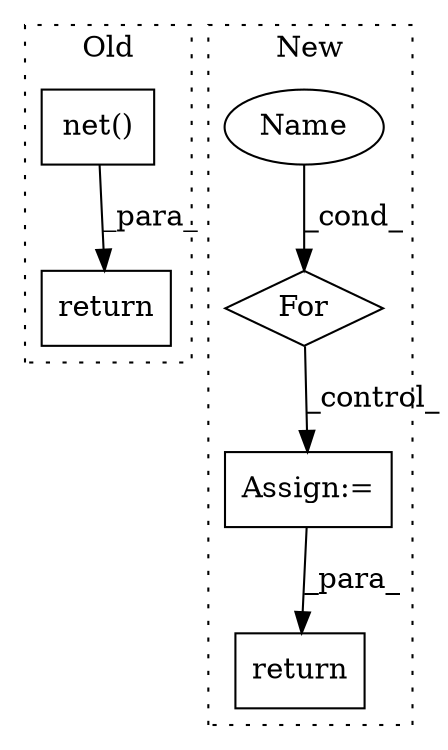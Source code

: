 digraph G {
subgraph cluster0 {
1 [label="net()" a="75" s="1854,1864" l="9,1" shape="box"];
5 [label="return" a="93" s="1847" l="7" shape="box"];
label = "Old";
style="dotted";
}
subgraph cluster1 {
2 [label="For" a="107" s="2301,2328" l="4,14" shape="diamond"];
3 [label="Name" a="87" s="2311" l="2" shape="ellipse"];
4 [label="Assign:=" a="68" s="2380" l="3" shape="box"];
6 [label="return" a="93" s="2397" l="7" shape="box"];
label = "New";
style="dotted";
}
1 -> 5 [label="_para_"];
2 -> 4 [label="_control_"];
3 -> 2 [label="_cond_"];
4 -> 6 [label="_para_"];
}